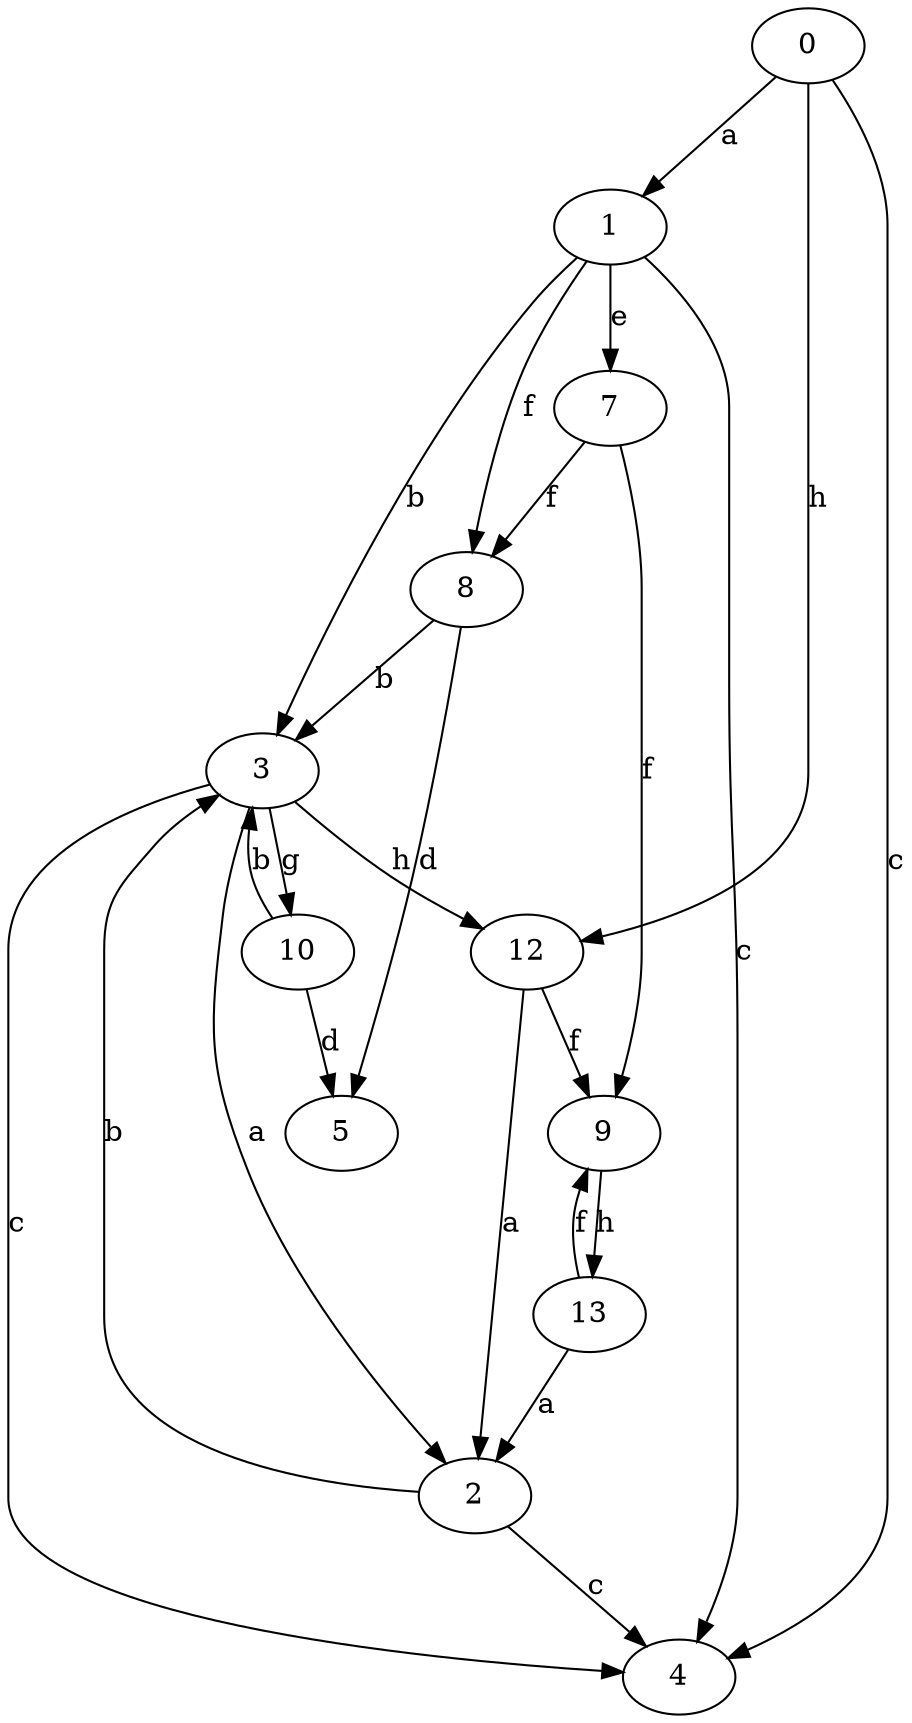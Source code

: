 strict digraph  {
1;
2;
3;
4;
5;
7;
0;
8;
9;
10;
12;
13;
1 -> 3  [label=b];
1 -> 4  [label=c];
1 -> 7  [label=e];
1 -> 8  [label=f];
2 -> 3  [label=b];
2 -> 4  [label=c];
3 -> 2  [label=a];
3 -> 4  [label=c];
3 -> 10  [label=g];
3 -> 12  [label=h];
7 -> 8  [label=f];
7 -> 9  [label=f];
0 -> 1  [label=a];
0 -> 4  [label=c];
0 -> 12  [label=h];
8 -> 3  [label=b];
8 -> 5  [label=d];
9 -> 13  [label=h];
10 -> 3  [label=b];
10 -> 5  [label=d];
12 -> 2  [label=a];
12 -> 9  [label=f];
13 -> 2  [label=a];
13 -> 9  [label=f];
}
